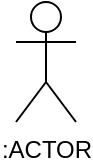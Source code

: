 <mxfile version="15.5.1" type="device"><diagram id="NWFU_q4DYEPmIIWrl4Zd" name="Page-1"><mxGraphModel dx="1422" dy="762" grid="1" gridSize="10" guides="1" tooltips="1" connect="1" arrows="1" fold="1" page="1" pageScale="1" pageWidth="827" pageHeight="1169" math="0" shadow="0"><root><mxCell id="0"/><mxCell id="1" parent="0"/><mxCell id="eP4a6kAMueDj4EjH-_KC-1" value=":ACTOR" style="shape=umlActor;verticalLabelPosition=bottom;verticalAlign=top;html=1;" vertex="1" parent="1"><mxGeometry x="120" y="100" width="30" height="60" as="geometry"/></mxCell></root></mxGraphModel></diagram></mxfile>